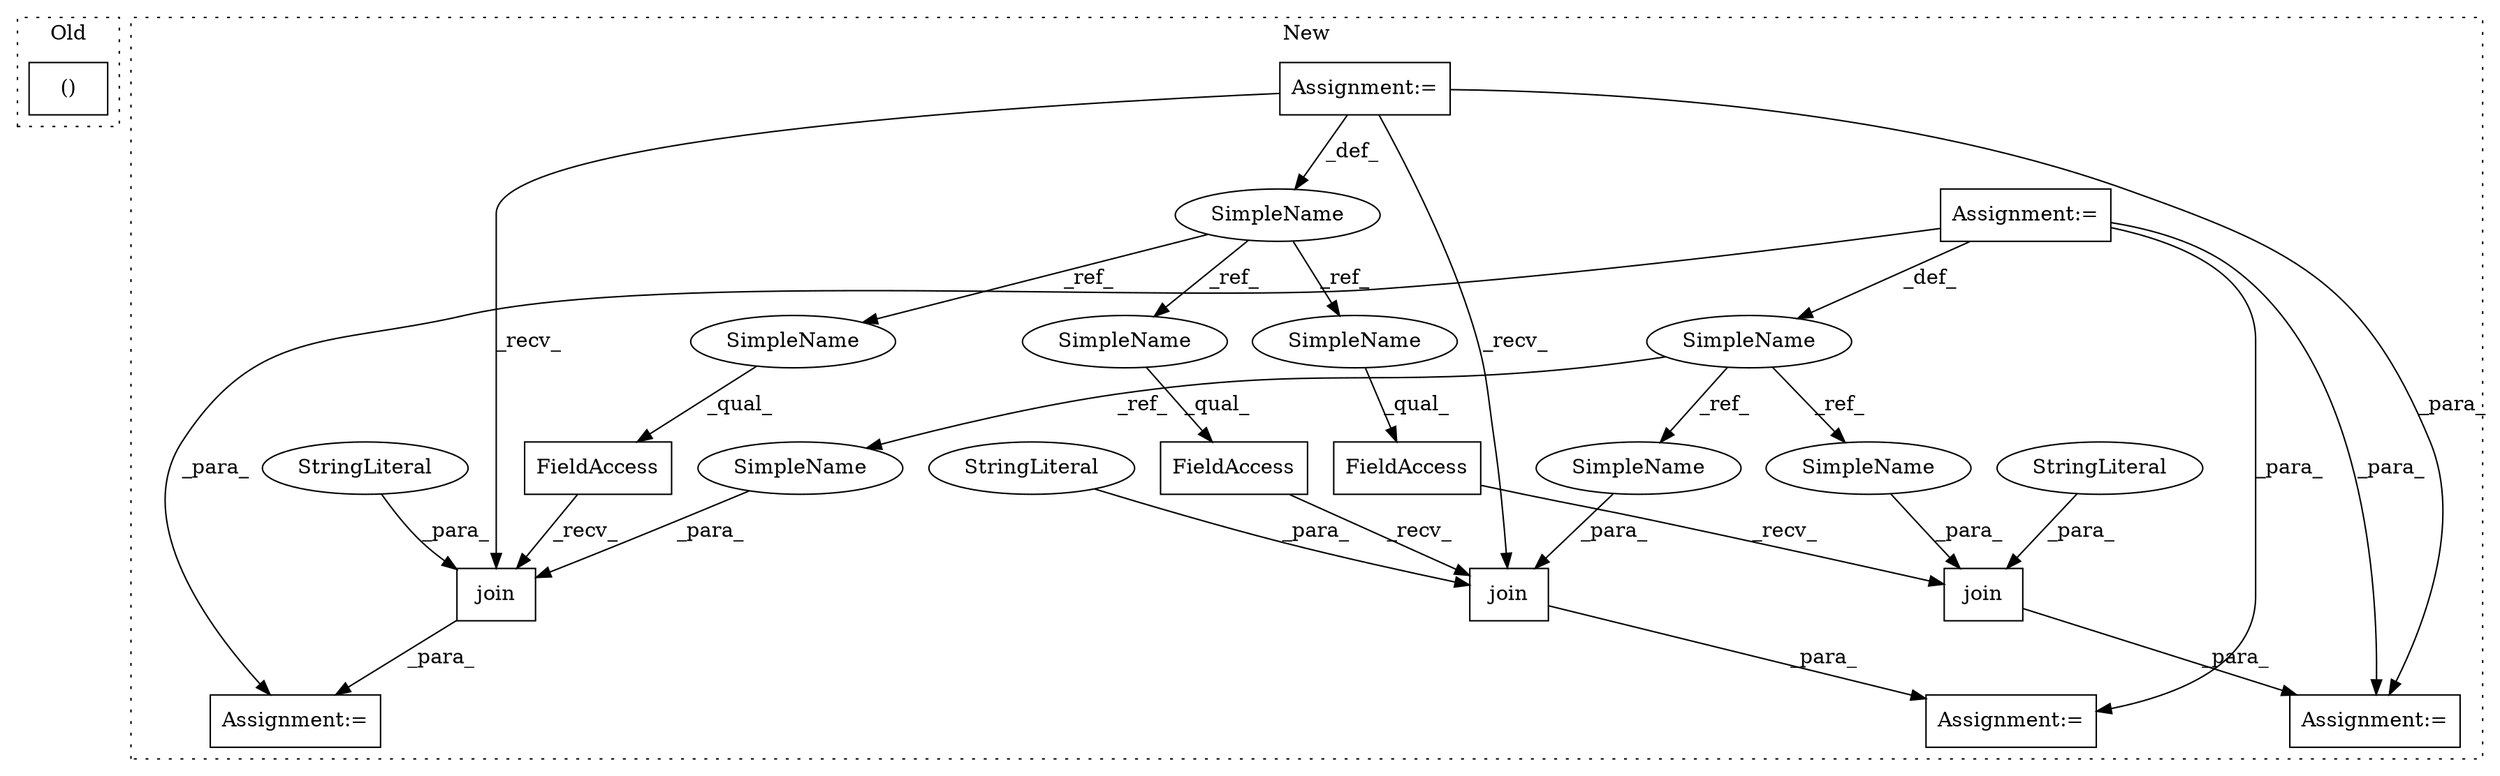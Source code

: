 digraph G {
subgraph cluster0 {
1 [label="()" a="106" s="1114" l="61" shape="box"];
label = "Old";
style="dotted";
}
subgraph cluster1 {
2 [label="join" a="32" s="983,1017" l="5,1" shape="box"];
3 [label="FieldAccess" a="22" s="975" l="7" shape="box"];
4 [label="Assignment:=" a="7" s="974" l="1" shape="box"];
5 [label="StringLiteral" a="45" s="999" l="18" shape="ellipse"];
6 [label="SimpleName" a="42" s="282" l="2" shape="ellipse"];
7 [label="FieldAccess" a="22" s="1040" l="7" shape="box"];
8 [label="FieldAccess" a="22" s="1098" l="7" shape="box"];
9 [label="SimpleName" a="42" s="935" l="10" shape="ellipse"];
10 [label="join" a="32" s="1106,1133" l="5,1" shape="box"];
11 [label="Assignment:=" a="7" s="945" l="1" shape="box"];
12 [label="join" a="32" s="1048,1081" l="5,1" shape="box"];
13 [label="StringLiteral" a="45" s="1064" l="17" shape="ellipse"];
14 [label="StringLiteral" a="45" s="1122" l="11" shape="ellipse"];
15 [label="Assignment:=" a="7" s="282" l="2" shape="box"];
16 [label="Assignment:=" a="7" s="1039" l="1" shape="box"];
17 [label="Assignment:=" a="7" s="1097" l="1" shape="box"];
18 [label="SimpleName" a="42" s="975" l="2" shape="ellipse"];
19 [label="SimpleName" a="42" s="1040" l="2" shape="ellipse"];
20 [label="SimpleName" a="42" s="1098" l="2" shape="ellipse"];
21 [label="SimpleName" a="42" s="988" l="10" shape="ellipse"];
22 [label="SimpleName" a="42" s="1111" l="10" shape="ellipse"];
23 [label="SimpleName" a="42" s="1053" l="10" shape="ellipse"];
label = "New";
style="dotted";
}
2 -> 4 [label="_para_"];
3 -> 2 [label="_recv_"];
5 -> 2 [label="_para_"];
6 -> 18 [label="_ref_"];
6 -> 20 [label="_ref_"];
6 -> 19 [label="_ref_"];
7 -> 12 [label="_recv_"];
8 -> 10 [label="_recv_"];
9 -> 21 [label="_ref_"];
9 -> 22 [label="_ref_"];
9 -> 23 [label="_ref_"];
10 -> 17 [label="_para_"];
11 -> 4 [label="_para_"];
11 -> 16 [label="_para_"];
11 -> 9 [label="_def_"];
11 -> 17 [label="_para_"];
12 -> 16 [label="_para_"];
13 -> 12 [label="_para_"];
14 -> 10 [label="_para_"];
15 -> 12 [label="_recv_"];
15 -> 6 [label="_def_"];
15 -> 4 [label="_para_"];
15 -> 10 [label="_recv_"];
18 -> 3 [label="_qual_"];
19 -> 7 [label="_qual_"];
20 -> 8 [label="_qual_"];
21 -> 2 [label="_para_"];
22 -> 10 [label="_para_"];
23 -> 12 [label="_para_"];
}